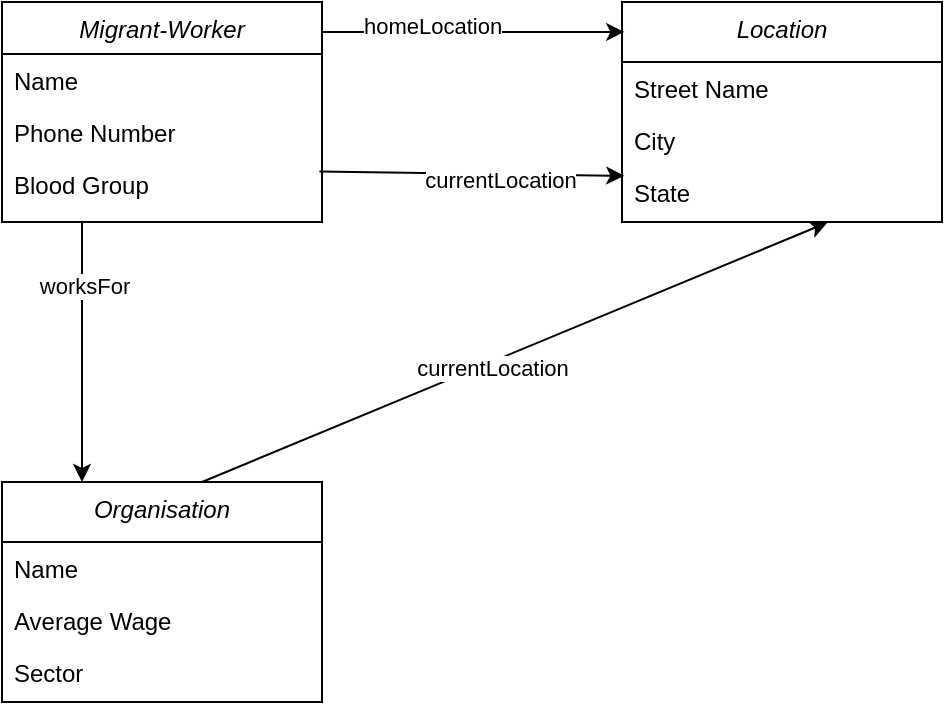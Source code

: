 <mxfile version="21.2.9" type="device">
  <diagram id="C5RBs43oDa-KdzZeNtuy" name="Page-1">
    <mxGraphModel dx="910" dy="505" grid="1" gridSize="10" guides="1" tooltips="1" connect="1" arrows="1" fold="1" page="1" pageScale="1" pageWidth="827" pageHeight="1169" math="0" shadow="0">
      <root>
        <mxCell id="WIyWlLk6GJQsqaUBKTNV-0" />
        <mxCell id="WIyWlLk6GJQsqaUBKTNV-1" parent="WIyWlLk6GJQsqaUBKTNV-0" />
        <mxCell id="zkfFHV4jXpPFQw0GAbJ--0" value="Migrant-Worker" style="swimlane;fontStyle=2;align=center;verticalAlign=top;childLayout=stackLayout;horizontal=1;startSize=26;horizontalStack=0;resizeParent=1;resizeLast=0;collapsible=1;marginBottom=0;rounded=0;shadow=0;strokeWidth=1;" parent="WIyWlLk6GJQsqaUBKTNV-1" vertex="1">
          <mxGeometry x="120" y="50" width="160" height="110" as="geometry">
            <mxRectangle x="230" y="140" width="160" height="26" as="alternateBounds" />
          </mxGeometry>
        </mxCell>
        <mxCell id="zkfFHV4jXpPFQw0GAbJ--1" value="Name" style="text;align=left;verticalAlign=top;spacingLeft=4;spacingRight=4;overflow=hidden;rotatable=0;points=[[0,0.5],[1,0.5]];portConstraint=eastwest;" parent="zkfFHV4jXpPFQw0GAbJ--0" vertex="1">
          <mxGeometry y="26" width="160" height="26" as="geometry" />
        </mxCell>
        <mxCell id="zkfFHV4jXpPFQw0GAbJ--2" value="Phone Number" style="text;align=left;verticalAlign=top;spacingLeft=4;spacingRight=4;overflow=hidden;rotatable=0;points=[[0,0.5],[1,0.5]];portConstraint=eastwest;rounded=0;shadow=0;html=0;" parent="zkfFHV4jXpPFQw0GAbJ--0" vertex="1">
          <mxGeometry y="52" width="160" height="26" as="geometry" />
        </mxCell>
        <mxCell id="fpUHEdfze2ibFdl-y4Of-17" value="" style="endArrow=classic;html=1;rounded=0;entryX=0.25;entryY=0;entryDx=0;entryDy=0;" parent="zkfFHV4jXpPFQw0GAbJ--0" target="fpUHEdfze2ibFdl-y4Of-5" edge="1">
          <mxGeometry width="50" height="50" relative="1" as="geometry">
            <mxPoint x="40" y="110" as="sourcePoint" />
            <mxPoint x="90" y="60" as="targetPoint" />
          </mxGeometry>
        </mxCell>
        <mxCell id="fpUHEdfze2ibFdl-y4Of-21" value="worksFor" style="edgeLabel;html=1;align=center;verticalAlign=middle;resizable=0;points=[];" parent="fpUHEdfze2ibFdl-y4Of-17" vertex="1" connectable="0">
          <mxGeometry x="-0.508" y="1" relative="1" as="geometry">
            <mxPoint as="offset" />
          </mxGeometry>
        </mxCell>
        <mxCell id="zkfFHV4jXpPFQw0GAbJ--3" value="Blood Group" style="text;align=left;verticalAlign=top;spacingLeft=4;spacingRight=4;overflow=hidden;rotatable=0;points=[[0,0.5],[1,0.5]];portConstraint=eastwest;rounded=0;shadow=0;html=0;" parent="zkfFHV4jXpPFQw0GAbJ--0" vertex="1">
          <mxGeometry y="78" width="160" height="26" as="geometry" />
        </mxCell>
        <mxCell id="fpUHEdfze2ibFdl-y4Of-1" value="Location" style="swimlane;fontStyle=2;align=center;verticalAlign=top;childLayout=stackLayout;horizontal=1;startSize=30;horizontalStack=0;resizeParent=1;resizeLast=0;collapsible=1;marginBottom=0;rounded=0;shadow=0;strokeWidth=1;" parent="WIyWlLk6GJQsqaUBKTNV-1" vertex="1">
          <mxGeometry x="430" y="50" width="160" height="110" as="geometry">
            <mxRectangle x="230" y="140" width="160" height="26" as="alternateBounds" />
          </mxGeometry>
        </mxCell>
        <mxCell id="fpUHEdfze2ibFdl-y4Of-2" value="Street Name" style="text;align=left;verticalAlign=top;spacingLeft=4;spacingRight=4;overflow=hidden;rotatable=0;points=[[0,0.5],[1,0.5]];portConstraint=eastwest;" parent="fpUHEdfze2ibFdl-y4Of-1" vertex="1">
          <mxGeometry y="30" width="160" height="26" as="geometry" />
        </mxCell>
        <mxCell id="fpUHEdfze2ibFdl-y4Of-3" value="City" style="text;align=left;verticalAlign=top;spacingLeft=4;spacingRight=4;overflow=hidden;rotatable=0;points=[[0,0.5],[1,0.5]];portConstraint=eastwest;rounded=0;shadow=0;html=0;" parent="fpUHEdfze2ibFdl-y4Of-1" vertex="1">
          <mxGeometry y="56" width="160" height="26" as="geometry" />
        </mxCell>
        <mxCell id="fpUHEdfze2ibFdl-y4Of-4" value="State" style="text;align=left;verticalAlign=top;spacingLeft=4;spacingRight=4;overflow=hidden;rotatable=0;points=[[0,0.5],[1,0.5]];portConstraint=eastwest;rounded=0;shadow=0;html=0;" parent="fpUHEdfze2ibFdl-y4Of-1" vertex="1">
          <mxGeometry y="82" width="160" height="26" as="geometry" />
        </mxCell>
        <mxCell id="fpUHEdfze2ibFdl-y4Of-5" value="Organisation" style="swimlane;fontStyle=2;align=center;verticalAlign=top;childLayout=stackLayout;horizontal=1;startSize=30;horizontalStack=0;resizeParent=1;resizeLast=0;collapsible=1;marginBottom=0;rounded=0;shadow=0;strokeWidth=1;" parent="WIyWlLk6GJQsqaUBKTNV-1" vertex="1">
          <mxGeometry x="120" y="290" width="160" height="110" as="geometry">
            <mxRectangle x="230" y="140" width="160" height="26" as="alternateBounds" />
          </mxGeometry>
        </mxCell>
        <mxCell id="fpUHEdfze2ibFdl-y4Of-6" value="Name" style="text;align=left;verticalAlign=top;spacingLeft=4;spacingRight=4;overflow=hidden;rotatable=0;points=[[0,0.5],[1,0.5]];portConstraint=eastwest;" parent="fpUHEdfze2ibFdl-y4Of-5" vertex="1">
          <mxGeometry y="30" width="160" height="26" as="geometry" />
        </mxCell>
        <mxCell id="fpUHEdfze2ibFdl-y4Of-7" value="Average Wage" style="text;align=left;verticalAlign=top;spacingLeft=4;spacingRight=4;overflow=hidden;rotatable=0;points=[[0,0.5],[1,0.5]];portConstraint=eastwest;rounded=0;shadow=0;html=0;" parent="fpUHEdfze2ibFdl-y4Of-5" vertex="1">
          <mxGeometry y="56" width="160" height="26" as="geometry" />
        </mxCell>
        <mxCell id="fpUHEdfze2ibFdl-y4Of-8" value="Sector" style="text;align=left;verticalAlign=top;spacingLeft=4;spacingRight=4;overflow=hidden;rotatable=0;points=[[0,0.5],[1,0.5]];portConstraint=eastwest;rounded=0;shadow=0;html=0;" parent="fpUHEdfze2ibFdl-y4Of-5" vertex="1">
          <mxGeometry y="82" width="160" height="26" as="geometry" />
        </mxCell>
        <mxCell id="fpUHEdfze2ibFdl-y4Of-13" value="" style="endArrow=classic;html=1;rounded=0;entryX=0.643;entryY=1.084;entryDx=0;entryDy=0;entryPerimeter=0;" parent="WIyWlLk6GJQsqaUBKTNV-1" target="fpUHEdfze2ibFdl-y4Of-4" edge="1">
          <mxGeometry width="50" height="50" relative="1" as="geometry">
            <mxPoint x="220" y="290" as="sourcePoint" />
            <mxPoint x="270" y="240" as="targetPoint" />
          </mxGeometry>
        </mxCell>
        <mxCell id="fpUHEdfze2ibFdl-y4Of-20" value="currentLocation" style="edgeLabel;html=1;align=center;verticalAlign=middle;resizable=0;points=[];" parent="fpUHEdfze2ibFdl-y4Of-13" vertex="1" connectable="0">
          <mxGeometry x="-0.088" y="-2" relative="1" as="geometry">
            <mxPoint x="1" as="offset" />
          </mxGeometry>
        </mxCell>
        <mxCell id="fpUHEdfze2ibFdl-y4Of-14" value="" style="endArrow=classic;html=1;rounded=0;entryX=0.007;entryY=0.189;entryDx=0;entryDy=0;entryPerimeter=0;exitX=0.992;exitY=0.259;exitDx=0;exitDy=0;exitPerimeter=0;" parent="WIyWlLk6GJQsqaUBKTNV-1" source="zkfFHV4jXpPFQw0GAbJ--3" target="fpUHEdfze2ibFdl-y4Of-4" edge="1">
          <mxGeometry width="50" height="50" relative="1" as="geometry">
            <mxPoint x="280" y="70" as="sourcePoint" />
            <mxPoint x="330" y="20" as="targetPoint" />
          </mxGeometry>
        </mxCell>
        <mxCell id="fpUHEdfze2ibFdl-y4Of-19" value="currentLocation" style="edgeLabel;html=1;align=center;verticalAlign=middle;resizable=0;points=[];" parent="fpUHEdfze2ibFdl-y4Of-14" vertex="1" connectable="0">
          <mxGeometry x="0.188" y="-3" relative="1" as="geometry">
            <mxPoint as="offset" />
          </mxGeometry>
        </mxCell>
        <mxCell id="fpUHEdfze2ibFdl-y4Of-15" value="" style="endArrow=classic;html=1;rounded=0;entryX=0.007;entryY=0.136;entryDx=0;entryDy=0;entryPerimeter=0;" parent="WIyWlLk6GJQsqaUBKTNV-1" target="fpUHEdfze2ibFdl-y4Of-1" edge="1">
          <mxGeometry width="50" height="50" relative="1" as="geometry">
            <mxPoint x="280" y="65" as="sourcePoint" />
            <mxPoint x="330" y="60" as="targetPoint" />
          </mxGeometry>
        </mxCell>
        <mxCell id="fpUHEdfze2ibFdl-y4Of-18" value="homeLocation" style="edgeLabel;html=1;align=center;verticalAlign=middle;resizable=0;points=[];" parent="fpUHEdfze2ibFdl-y4Of-15" vertex="1" connectable="0">
          <mxGeometry x="-0.505" y="3" relative="1" as="geometry">
            <mxPoint x="17" as="offset" />
          </mxGeometry>
        </mxCell>
      </root>
    </mxGraphModel>
  </diagram>
</mxfile>
